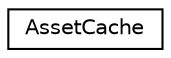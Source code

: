 digraph "Graphical Class Hierarchy"
{
 // LATEX_PDF_SIZE
  edge [fontname="Helvetica",fontsize="10",labelfontname="Helvetica",labelfontsize="10"];
  node [fontname="Helvetica",fontsize="10",shape=record];
  rankdir="LR";
  Node0 [label="AssetCache",height=0.2,width=0.4,color="black", fillcolor="white", style="filled",URL="$classAssetCache.html",tooltip="Loads all of the assets into memory (objects, textures, etc.)."];
}
